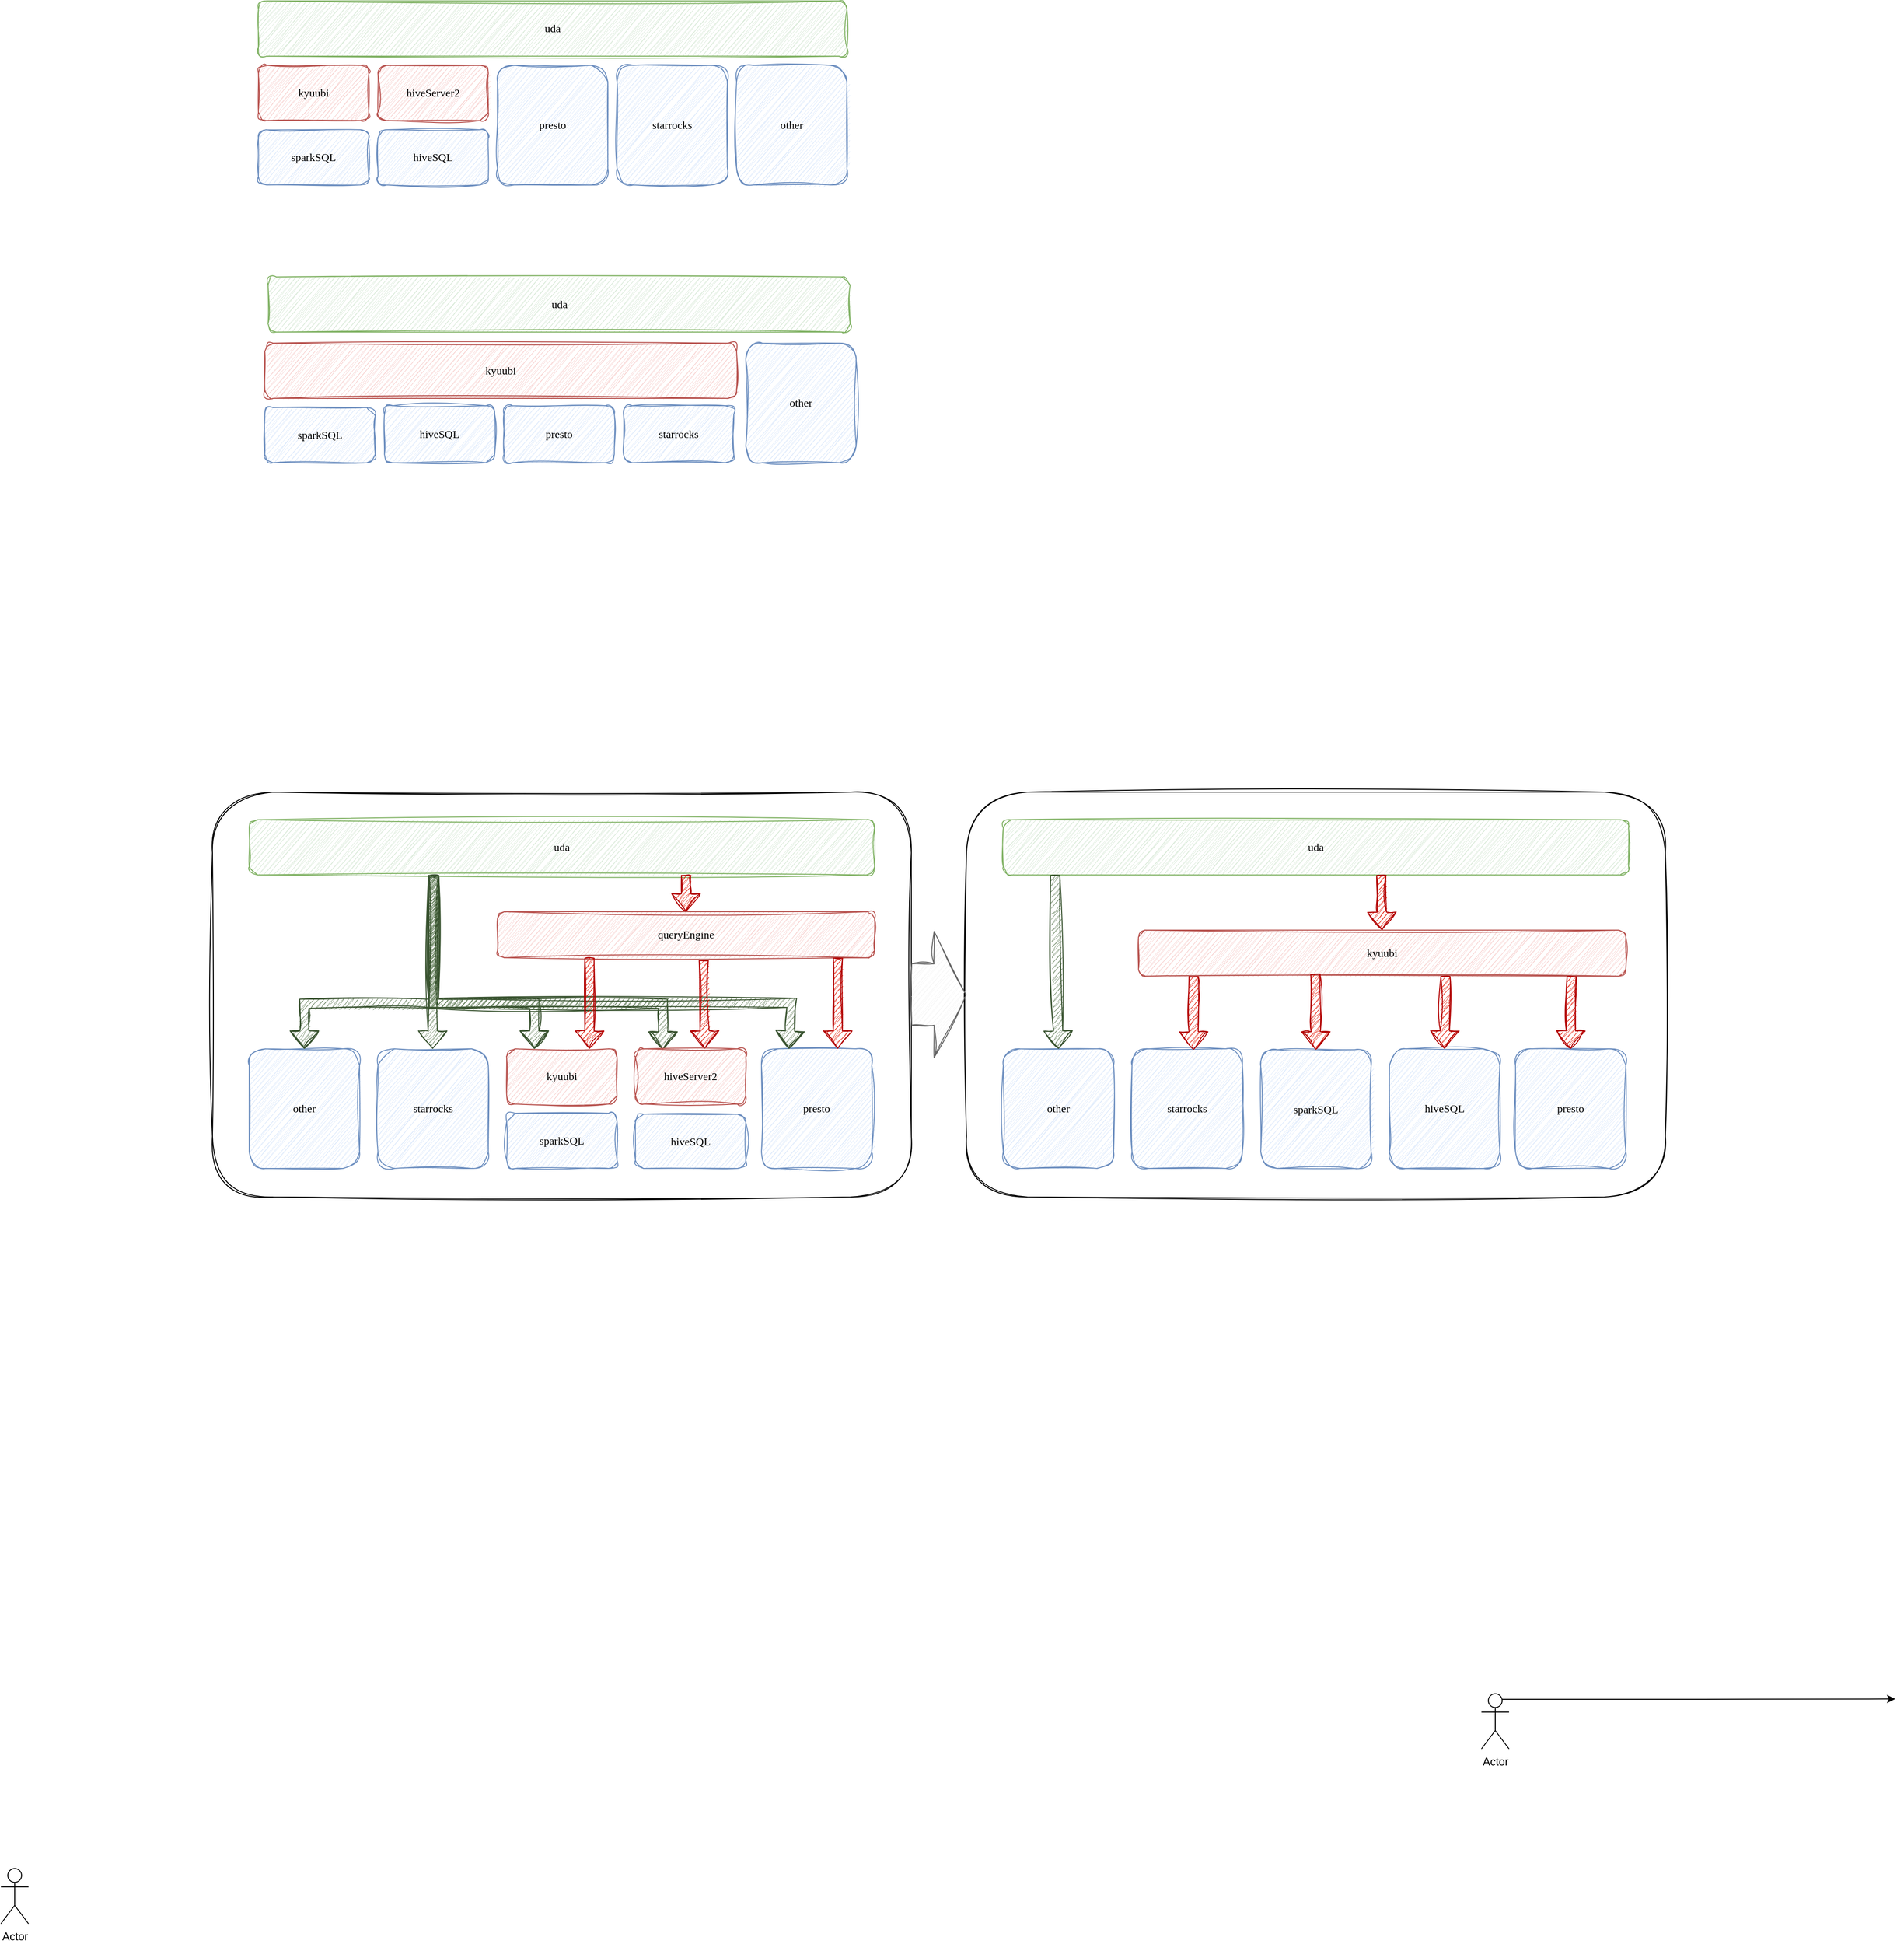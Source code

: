 <mxfile version="23.1.7" type="github">
  <diagram name="第 1 页" id="B3tPYIUx9oePQ5Cu4HwT">
    <mxGraphModel dx="2739" dy="2217" grid="1" gridSize="10" guides="1" tooltips="1" connect="1" arrows="1" fold="1" page="1" pageScale="1" pageWidth="827" pageHeight="1169" math="0" shadow="0">
      <root>
        <mxCell id="0" />
        <mxCell id="1" parent="0" />
        <mxCell id="cScYreCUNj_6Q80DE0kT-82" value="" style="rounded=1;whiteSpace=wrap;html=1;sketch=1;curveFitting=1;jiggle=2;" vertex="1" parent="1">
          <mxGeometry x="880" y="720" width="760" height="440" as="geometry" />
        </mxCell>
        <mxCell id="cScYreCUNj_6Q80DE0kT-81" value="" style="rounded=1;whiteSpace=wrap;html=1;sketch=1;curveFitting=1;jiggle=2;" vertex="1" parent="1">
          <mxGeometry x="60" y="720" width="760" height="440" as="geometry" />
        </mxCell>
        <mxCell id="cScYreCUNj_6Q80DE0kT-1" value="uda" style="rounded=1;whiteSpace=wrap;html=1;sketch=1;curveFitting=1;jiggle=2;fontFamily=Comic Sans MS;fillColor=#d5e8d4;strokeColor=#82b366;" vertex="1" parent="1">
          <mxGeometry x="110" y="-140" width="640" height="60" as="geometry" />
        </mxCell>
        <mxCell id="cScYreCUNj_6Q80DE0kT-6" value="sparkSQL" style="rounded=1;whiteSpace=wrap;html=1;sketch=1;curveFitting=1;jiggle=2;fontFamily=Comic Sans MS;fillColor=#dae8fc;strokeColor=#6c8ebf;" vertex="1" parent="1">
          <mxGeometry x="110" width="120" height="60" as="geometry" />
        </mxCell>
        <mxCell id="cScYreCUNj_6Q80DE0kT-7" value="hiveSQL" style="rounded=1;whiteSpace=wrap;html=1;sketch=1;curveFitting=1;jiggle=2;fontFamily=Comic Sans MS;fillColor=#dae8fc;strokeColor=#6c8ebf;" vertex="1" parent="1">
          <mxGeometry x="240" width="120" height="60" as="geometry" />
        </mxCell>
        <mxCell id="cScYreCUNj_6Q80DE0kT-8" value="presto" style="rounded=1;whiteSpace=wrap;html=1;sketch=1;curveFitting=1;jiggle=2;fontFamily=Comic Sans MS;fillColor=#dae8fc;strokeColor=#6c8ebf;" vertex="1" parent="1">
          <mxGeometry x="370" y="-70" width="120" height="130" as="geometry" />
        </mxCell>
        <mxCell id="cScYreCUNj_6Q80DE0kT-9" value="starrocks" style="rounded=1;whiteSpace=wrap;html=1;sketch=1;curveFitting=1;jiggle=2;fontFamily=Comic Sans MS;fillColor=#dae8fc;strokeColor=#6c8ebf;" vertex="1" parent="1">
          <mxGeometry x="500" y="-70" width="120" height="130" as="geometry" />
        </mxCell>
        <mxCell id="cScYreCUNj_6Q80DE0kT-10" value="kyuubi" style="rounded=1;whiteSpace=wrap;html=1;sketch=1;curveFitting=1;jiggle=2;fontFamily=Comic Sans MS;fillColor=#f8cecc;strokeColor=#b85450;" vertex="1" parent="1">
          <mxGeometry x="110" y="-70" width="120" height="60" as="geometry" />
        </mxCell>
        <mxCell id="cScYreCUNj_6Q80DE0kT-11" value="uda" style="rounded=1;whiteSpace=wrap;html=1;sketch=1;curveFitting=1;jiggle=2;fontFamily=Comic Sans MS;fillColor=#d5e8d4;strokeColor=#82b366;" vertex="1" parent="1">
          <mxGeometry x="120.5" y="160" width="633" height="60" as="geometry" />
        </mxCell>
        <mxCell id="cScYreCUNj_6Q80DE0kT-12" value="sparkSQL" style="rounded=1;whiteSpace=wrap;html=1;sketch=1;curveFitting=1;jiggle=2;fontFamily=Comic Sans MS;fillColor=#dae8fc;strokeColor=#6c8ebf;" vertex="1" parent="1">
          <mxGeometry x="117" y="302" width="120" height="60" as="geometry" />
        </mxCell>
        <mxCell id="cScYreCUNj_6Q80DE0kT-13" value="hiveSQL" style="rounded=1;whiteSpace=wrap;html=1;sketch=1;curveFitting=1;jiggle=2;fontFamily=Comic Sans MS;fillColor=#dae8fc;strokeColor=#6c8ebf;" vertex="1" parent="1">
          <mxGeometry x="247" y="300" width="120" height="62" as="geometry" />
        </mxCell>
        <mxCell id="cScYreCUNj_6Q80DE0kT-14" value="presto" style="rounded=1;whiteSpace=wrap;html=1;sketch=1;curveFitting=1;jiggle=2;fontFamily=Comic Sans MS;fillColor=#dae8fc;strokeColor=#6c8ebf;" vertex="1" parent="1">
          <mxGeometry x="377" y="300" width="120" height="62" as="geometry" />
        </mxCell>
        <mxCell id="cScYreCUNj_6Q80DE0kT-15" value="starrocks" style="rounded=1;whiteSpace=wrap;html=1;sketch=1;curveFitting=1;jiggle=2;fontFamily=Comic Sans MS;fillColor=#dae8fc;strokeColor=#6c8ebf;" vertex="1" parent="1">
          <mxGeometry x="507" y="300" width="120" height="62" as="geometry" />
        </mxCell>
        <mxCell id="cScYreCUNj_6Q80DE0kT-16" value="kyuubi" style="rounded=1;whiteSpace=wrap;html=1;sketch=1;curveFitting=1;jiggle=2;fontFamily=Comic Sans MS;fillColor=#f8cecc;strokeColor=#b85450;" vertex="1" parent="1">
          <mxGeometry x="117" y="232" width="513" height="60" as="geometry" />
        </mxCell>
        <mxCell id="cScYreCUNj_6Q80DE0kT-18" value="&lt;div&gt;other&lt;/div&gt;" style="rounded=1;whiteSpace=wrap;html=1;sketch=1;curveFitting=1;jiggle=2;fontFamily=Comic Sans MS;fillColor=#dae8fc;strokeColor=#6c8ebf;" vertex="1" parent="1">
          <mxGeometry x="630" y="-70" width="120" height="130" as="geometry" />
        </mxCell>
        <mxCell id="cScYreCUNj_6Q80DE0kT-21" value="&lt;div&gt;other&lt;/div&gt;" style="rounded=1;whiteSpace=wrap;html=1;sketch=1;curveFitting=1;jiggle=2;fontFamily=Comic Sans MS;fillColor=#dae8fc;strokeColor=#6c8ebf;" vertex="1" parent="1">
          <mxGeometry x="640" y="232" width="120" height="130" as="geometry" />
        </mxCell>
        <mxCell id="cScYreCUNj_6Q80DE0kT-24" value="uda" style="rounded=1;whiteSpace=wrap;html=1;sketch=1;curveFitting=1;jiggle=2;fontFamily=Comic Sans MS;fillColor=#d5e8d4;strokeColor=#82b366;" vertex="1" parent="1">
          <mxGeometry x="100" y="750" width="680" height="60" as="geometry" />
        </mxCell>
        <mxCell id="cScYreCUNj_6Q80DE0kT-25" value="sparkSQL" style="rounded=1;whiteSpace=wrap;html=1;sketch=1;curveFitting=1;jiggle=2;fontFamily=Comic Sans MS;fillColor=#dae8fc;strokeColor=#6c8ebf;" vertex="1" parent="1">
          <mxGeometry x="380" y="1069" width="120" height="60" as="geometry" />
        </mxCell>
        <mxCell id="cScYreCUNj_6Q80DE0kT-26" value="hiveSQL" style="rounded=1;whiteSpace=wrap;html=1;sketch=1;curveFitting=1;jiggle=2;fontFamily=Comic Sans MS;fillColor=#dae8fc;strokeColor=#6c8ebf;" vertex="1" parent="1">
          <mxGeometry x="520" y="1070" width="120" height="59" as="geometry" />
        </mxCell>
        <mxCell id="cScYreCUNj_6Q80DE0kT-27" value="presto" style="rounded=1;whiteSpace=wrap;html=1;sketch=1;curveFitting=1;jiggle=2;fontFamily=Comic Sans MS;fillColor=#dae8fc;strokeColor=#6c8ebf;" vertex="1" parent="1">
          <mxGeometry x="657" y="999" width="120" height="130" as="geometry" />
        </mxCell>
        <mxCell id="cScYreCUNj_6Q80DE0kT-28" value="starrocks" style="rounded=1;whiteSpace=wrap;html=1;sketch=1;curveFitting=1;jiggle=2;fontFamily=Comic Sans MS;fillColor=#dae8fc;strokeColor=#6c8ebf;" vertex="1" parent="1">
          <mxGeometry x="240" y="999" width="120" height="130" as="geometry" />
        </mxCell>
        <mxCell id="cScYreCUNj_6Q80DE0kT-29" value="kyuubi" style="rounded=1;whiteSpace=wrap;html=1;sketch=1;curveFitting=1;jiggle=2;fontFamily=Comic Sans MS;fillColor=#f8cecc;strokeColor=#b85450;" vertex="1" parent="1">
          <mxGeometry x="380" y="999" width="120" height="60" as="geometry" />
        </mxCell>
        <mxCell id="cScYreCUNj_6Q80DE0kT-30" value="&lt;div&gt;other&lt;/div&gt;" style="rounded=1;whiteSpace=wrap;html=1;sketch=1;curveFitting=1;jiggle=2;fontFamily=Comic Sans MS;fillColor=#dae8fc;strokeColor=#6c8ebf;" vertex="1" parent="1">
          <mxGeometry x="100" y="999" width="120" height="130" as="geometry" />
        </mxCell>
        <mxCell id="cScYreCUNj_6Q80DE0kT-31" value="&lt;font face=&quot;Comic Sans MS&quot;&gt;queryEngine&lt;/font&gt;" style="rounded=1;whiteSpace=wrap;html=1;sketch=1;curveFitting=1;jiggle=2;fillColor=#f8cecc;strokeColor=#b85450;" vertex="1" parent="1">
          <mxGeometry x="370" y="850" width="410" height="50" as="geometry" />
        </mxCell>
        <mxCell id="cScYreCUNj_6Q80DE0kT-85" style="edgeStyle=orthogonalEdgeStyle;rounded=0;orthogonalLoop=1;jettySize=auto;html=1;exitX=0.25;exitY=0.1;exitDx=0;exitDy=0;exitPerimeter=0;" edge="1" parent="1" source="cScYreCUNj_6Q80DE0kT-34">
          <mxGeometry relative="1" as="geometry">
            <mxPoint x="1890" y="1705.667" as="targetPoint" />
          </mxGeometry>
        </mxCell>
        <mxCell id="cScYreCUNj_6Q80DE0kT-34" value="Actor" style="shape=umlActor;verticalLabelPosition=bottom;verticalAlign=top;html=1;outlineConnect=0;" vertex="1" parent="1">
          <mxGeometry x="1440" y="1700" width="30" height="60" as="geometry" />
        </mxCell>
        <mxCell id="cScYreCUNj_6Q80DE0kT-35" value="Actor" style="shape=umlActor;verticalLabelPosition=bottom;verticalAlign=top;html=1;outlineConnect=0;" vertex="1" parent="1">
          <mxGeometry x="-170" y="1890" width="30" height="60" as="geometry" />
        </mxCell>
        <mxCell id="cScYreCUNj_6Q80DE0kT-36" value="" style="shape=flexArrow;endArrow=classic;html=1;rounded=0;entryX=0.5;entryY=0;entryDx=0;entryDy=0;sketch=1;curveFitting=1;jiggle=2;exitX=0.296;exitY=1.036;exitDx=0;exitDy=0;exitPerimeter=0;fillColor=#6d8764;strokeColor=#3A5431;" edge="1" parent="1" source="cScYreCUNj_6Q80DE0kT-24" target="cScYreCUNj_6Q80DE0kT-30">
          <mxGeometry width="50" height="50" relative="1" as="geometry">
            <mxPoint x="300" y="850" as="sourcePoint" />
            <mxPoint x="250" y="860" as="targetPoint" />
            <Array as="points">
              <mxPoint x="300" y="950" />
              <mxPoint x="160" y="950" />
            </Array>
          </mxGeometry>
        </mxCell>
        <mxCell id="cScYreCUNj_6Q80DE0kT-38" value="" style="shape=flexArrow;endArrow=classic;html=1;rounded=0;entryX=0.5;entryY=0;entryDx=0;entryDy=0;sketch=1;curveFitting=1;jiggle=2;fillColor=#6d8764;strokeColor=#3A5431;" edge="1" parent="1">
          <mxGeometry width="50" height="50" relative="1" as="geometry">
            <mxPoint x="300" y="810" as="sourcePoint" />
            <mxPoint x="299.5" y="999" as="targetPoint" />
          </mxGeometry>
        </mxCell>
        <mxCell id="cScYreCUNj_6Q80DE0kT-42" value="" style="shape=flexArrow;endArrow=classic;html=1;rounded=0;entryX=0.25;entryY=0;entryDx=0;entryDy=0;sketch=1;curveFitting=1;jiggle=2;fillColor=#6d8764;strokeColor=#3A5431;" edge="1" parent="1" target="cScYreCUNj_6Q80DE0kT-29">
          <mxGeometry width="50" height="50" relative="1" as="geometry">
            <mxPoint x="301" y="810" as="sourcePoint" />
            <mxPoint x="299.5" y="996" as="targetPoint" />
            <Array as="points">
              <mxPoint x="301" y="950" />
              <mxPoint x="410" y="950" />
            </Array>
          </mxGeometry>
        </mxCell>
        <mxCell id="cScYreCUNj_6Q80DE0kT-43" value="" style="shape=flexArrow;endArrow=classic;html=1;rounded=0;sketch=1;curveFitting=1;jiggle=2;fillColor=#6d8764;strokeColor=#3A5431;" edge="1" parent="1">
          <mxGeometry width="50" height="50" relative="1" as="geometry">
            <mxPoint x="301" y="810" as="sourcePoint" />
            <mxPoint x="550" y="1000" as="targetPoint" />
            <Array as="points">
              <mxPoint x="300.5" y="950" />
              <mxPoint x="550" y="950" />
            </Array>
          </mxGeometry>
        </mxCell>
        <mxCell id="cScYreCUNj_6Q80DE0kT-44" value="" style="shape=flexArrow;endArrow=classic;html=1;rounded=0;entryX=0.25;entryY=0;entryDx=0;entryDy=0;sketch=1;curveFitting=1;jiggle=2;fillColor=#6d8764;strokeColor=#3A5431;" edge="1" parent="1" target="cScYreCUNj_6Q80DE0kT-27">
          <mxGeometry width="50" height="50" relative="1" as="geometry">
            <mxPoint x="301" y="810" as="sourcePoint" />
            <mxPoint x="569" y="999" as="targetPoint" />
            <Array as="points">
              <mxPoint x="300.5" y="949" />
              <mxPoint x="690" y="949" />
            </Array>
          </mxGeometry>
        </mxCell>
        <mxCell id="cScYreCUNj_6Q80DE0kT-46" value="" style="shape=flexArrow;endArrow=classic;html=1;rounded=0;entryX=0.75;entryY=0;entryDx=0;entryDy=0;sketch=1;curveFitting=1;jiggle=2;fillColor=#e51400;strokeColor=#B20000;" edge="1" parent="1" target="cScYreCUNj_6Q80DE0kT-29">
          <mxGeometry width="50" height="50" relative="1" as="geometry">
            <mxPoint x="470" y="900" as="sourcePoint" />
            <mxPoint x="490" y="940" as="targetPoint" />
          </mxGeometry>
        </mxCell>
        <mxCell id="cScYreCUNj_6Q80DE0kT-48" value="" style="shape=flexArrow;endArrow=classic;html=1;rounded=0;exitX=0.903;exitY=0.999;exitDx=0;exitDy=0;entryX=0.75;entryY=0;entryDx=0;entryDy=0;exitPerimeter=0;sketch=1;curveFitting=1;jiggle=2;fillColor=#e51400;strokeColor=#B20000;" edge="1" parent="1" source="cScYreCUNj_6Q80DE0kT-31">
          <mxGeometry width="50" height="50" relative="1" as="geometry">
            <mxPoint x="743" y="900" as="sourcePoint" />
            <mxPoint x="740" y="999" as="targetPoint" />
          </mxGeometry>
        </mxCell>
        <mxCell id="cScYreCUNj_6Q80DE0kT-49" value="" style="shape=flexArrow;endArrow=classic;html=1;rounded=0;exitX=0.547;exitY=1.051;exitDx=0;exitDy=0;entryX=0.75;entryY=0;entryDx=0;entryDy=0;exitPerimeter=0;sketch=1;curveFitting=1;jiggle=2;fillColor=#e51400;strokeColor=#B20000;" edge="1" parent="1" source="cScYreCUNj_6Q80DE0kT-31">
          <mxGeometry width="50" height="50" relative="1" as="geometry">
            <mxPoint x="598.5" y="900" as="sourcePoint" />
            <mxPoint x="595.5" y="999" as="targetPoint" />
          </mxGeometry>
        </mxCell>
        <mxCell id="cScYreCUNj_6Q80DE0kT-50" value="" style="shape=flexArrow;endArrow=classic;html=1;rounded=0;entryX=0.5;entryY=0;entryDx=0;entryDy=0;fillColor=#e51400;strokeColor=#B20000;sketch=1;curveFitting=1;jiggle=2;" edge="1" parent="1" target="cScYreCUNj_6Q80DE0kT-31">
          <mxGeometry width="50" height="50" relative="1" as="geometry">
            <mxPoint x="575" y="810" as="sourcePoint" />
            <mxPoint x="590" y="800" as="targetPoint" />
          </mxGeometry>
        </mxCell>
        <mxCell id="cScYreCUNj_6Q80DE0kT-53" value="uda" style="rounded=1;whiteSpace=wrap;html=1;sketch=1;curveFitting=1;jiggle=2;fontFamily=Comic Sans MS;fillColor=#d5e8d4;strokeColor=#82b366;" vertex="1" parent="1">
          <mxGeometry x="920" y="750" width="680" height="60" as="geometry" />
        </mxCell>
        <mxCell id="cScYreCUNj_6Q80DE0kT-54" value="sparkSQL" style="rounded=1;whiteSpace=wrap;html=1;sketch=1;curveFitting=1;jiggle=2;fontFamily=Comic Sans MS;fillColor=#dae8fc;strokeColor=#6c8ebf;" vertex="1" parent="1">
          <mxGeometry x="1200" y="1000" width="120" height="129" as="geometry" />
        </mxCell>
        <mxCell id="cScYreCUNj_6Q80DE0kT-55" value="hiveSQL" style="rounded=1;whiteSpace=wrap;html=1;sketch=1;curveFitting=1;jiggle=2;fontFamily=Comic Sans MS;fillColor=#dae8fc;strokeColor=#6c8ebf;" vertex="1" parent="1">
          <mxGeometry x="1340" y="999" width="120" height="130" as="geometry" />
        </mxCell>
        <mxCell id="cScYreCUNj_6Q80DE0kT-56" value="presto" style="rounded=1;whiteSpace=wrap;html=1;sketch=1;curveFitting=1;jiggle=2;fontFamily=Comic Sans MS;fillColor=#dae8fc;strokeColor=#6c8ebf;" vertex="1" parent="1">
          <mxGeometry x="1477" y="999" width="120" height="130" as="geometry" />
        </mxCell>
        <mxCell id="cScYreCUNj_6Q80DE0kT-57" value="starrocks" style="rounded=1;whiteSpace=wrap;html=1;sketch=1;curveFitting=1;jiggle=2;fontFamily=Comic Sans MS;fillColor=#dae8fc;strokeColor=#6c8ebf;" vertex="1" parent="1">
          <mxGeometry x="1060" y="999" width="120" height="130" as="geometry" />
        </mxCell>
        <mxCell id="cScYreCUNj_6Q80DE0kT-58" value="kyuubi" style="rounded=1;whiteSpace=wrap;html=1;sketch=1;curveFitting=1;jiggle=2;fontFamily=Comic Sans MS;fillColor=#f8cecc;strokeColor=#b85450;" vertex="1" parent="1">
          <mxGeometry x="1067" y="870" width="530" height="50" as="geometry" />
        </mxCell>
        <mxCell id="cScYreCUNj_6Q80DE0kT-59" value="&lt;div&gt;other&lt;/div&gt;" style="rounded=1;whiteSpace=wrap;html=1;sketch=1;curveFitting=1;jiggle=2;fontFamily=Comic Sans MS;fillColor=#dae8fc;strokeColor=#6c8ebf;" vertex="1" parent="1">
          <mxGeometry x="920" y="999" width="120" height="130" as="geometry" />
        </mxCell>
        <mxCell id="cScYreCUNj_6Q80DE0kT-71" value="" style="shape=flexArrow;endArrow=classic;html=1;rounded=0;entryX=0.5;entryY=0;entryDx=0;entryDy=0;fillColor=#e51400;strokeColor=#B20000;sketch=1;curveFitting=1;jiggle=2;" edge="1" parent="1" target="cScYreCUNj_6Q80DE0kT-58">
          <mxGeometry width="50" height="50" relative="1" as="geometry">
            <mxPoint x="1331.07" y="810" as="sourcePoint" />
            <mxPoint x="1331.07" y="850" as="targetPoint" />
          </mxGeometry>
        </mxCell>
        <mxCell id="cScYreCUNj_6Q80DE0kT-73" value="" style="shape=flexArrow;endArrow=classic;html=1;rounded=0;fillColor=#e51400;strokeColor=#B20000;sketch=1;curveFitting=1;jiggle=2;" edge="1" parent="1">
          <mxGeometry width="50" height="50" relative="1" as="geometry">
            <mxPoint x="1127" y="920" as="sourcePoint" />
            <mxPoint x="1127" y="1000" as="targetPoint" />
          </mxGeometry>
        </mxCell>
        <mxCell id="cScYreCUNj_6Q80DE0kT-74" value="" style="shape=flexArrow;endArrow=classic;html=1;rounded=0;entryX=0.5;entryY=0;entryDx=0;entryDy=0;fillColor=#e51400;strokeColor=#B20000;sketch=1;curveFitting=1;jiggle=2;exitX=0.363;exitY=0.947;exitDx=0;exitDy=0;exitPerimeter=0;" edge="1" parent="1" source="cScYreCUNj_6Q80DE0kT-58" target="cScYreCUNj_6Q80DE0kT-54">
          <mxGeometry width="50" height="50" relative="1" as="geometry">
            <mxPoint x="1259.57" y="909" as="sourcePoint" />
            <mxPoint x="1260" y="959" as="targetPoint" />
          </mxGeometry>
        </mxCell>
        <mxCell id="cScYreCUNj_6Q80DE0kT-75" value="" style="shape=flexArrow;endArrow=classic;html=1;rounded=0;entryX=0.5;entryY=0;entryDx=0;entryDy=0;fillColor=#e51400;strokeColor=#B20000;sketch=1;curveFitting=1;jiggle=2;exitX=0.63;exitY=1;exitDx=0;exitDy=0;exitPerimeter=0;" edge="1" parent="1" source="cScYreCUNj_6Q80DE0kT-58" target="cScYreCUNj_6Q80DE0kT-55">
          <mxGeometry width="50" height="50" relative="1" as="geometry">
            <mxPoint x="1399.57" y="909" as="sourcePoint" />
            <mxPoint x="1400" y="959" as="targetPoint" />
          </mxGeometry>
        </mxCell>
        <mxCell id="cScYreCUNj_6Q80DE0kT-76" value="" style="shape=flexArrow;endArrow=classic;html=1;rounded=0;entryX=0.5;entryY=0;entryDx=0;entryDy=0;fillColor=#e51400;strokeColor=#B20000;sketch=1;curveFitting=1;jiggle=2;exitX=0.889;exitY=1;exitDx=0;exitDy=0;exitPerimeter=0;" edge="1" parent="1" source="cScYreCUNj_6Q80DE0kT-58" target="cScYreCUNj_6Q80DE0kT-56">
          <mxGeometry width="50" height="50" relative="1" as="geometry">
            <mxPoint x="1536.07" y="910" as="sourcePoint" />
            <mxPoint x="1536.5" y="960" as="targetPoint" />
          </mxGeometry>
        </mxCell>
        <mxCell id="cScYreCUNj_6Q80DE0kT-78" value="" style="shape=flexArrow;endArrow=classic;html=1;rounded=0;entryX=0.5;entryY=0;entryDx=0;entryDy=0;sketch=1;curveFitting=1;jiggle=2;fillColor=#6d8764;strokeColor=#3A5431;" edge="1" parent="1" target="cScYreCUNj_6Q80DE0kT-59">
          <mxGeometry width="50" height="50" relative="1" as="geometry">
            <mxPoint x="976.5" y="810" as="sourcePoint" />
            <mxPoint x="976.07" y="959" as="targetPoint" />
          </mxGeometry>
        </mxCell>
        <mxCell id="cScYreCUNj_6Q80DE0kT-79" value="hiveServer2" style="rounded=1;whiteSpace=wrap;html=1;sketch=1;curveFitting=1;jiggle=2;fontFamily=Comic Sans MS;fillColor=#f8cecc;strokeColor=#b85450;" vertex="1" parent="1">
          <mxGeometry x="520" y="999" width="120" height="60" as="geometry" />
        </mxCell>
        <mxCell id="cScYreCUNj_6Q80DE0kT-80" value="hiveServer2" style="rounded=1;whiteSpace=wrap;html=1;sketch=1;curveFitting=1;jiggle=2;fontFamily=Comic Sans MS;fillColor=#f8cecc;strokeColor=#b85450;" vertex="1" parent="1">
          <mxGeometry x="240" y="-70" width="120" height="60" as="geometry" />
        </mxCell>
        <mxCell id="cScYreCUNj_6Q80DE0kT-88" value="" style="shape=flexArrow;endArrow=classic;html=1;rounded=0;exitX=1;exitY=0.5;exitDx=0;exitDy=0;entryX=0;entryY=0.5;entryDx=0;entryDy=0;endWidth=69.333;endSize=11.227;width=66.667;sketch=1;curveFitting=1;jiggle=2;fillColor=#f5f5f5;strokeColor=#666666;" edge="1" parent="1" source="cScYreCUNj_6Q80DE0kT-81" target="cScYreCUNj_6Q80DE0kT-82">
          <mxGeometry width="50" height="50" relative="1" as="geometry">
            <mxPoint x="830" y="950" as="sourcePoint" />
            <mxPoint x="880" y="900" as="targetPoint" />
          </mxGeometry>
        </mxCell>
      </root>
    </mxGraphModel>
  </diagram>
</mxfile>
